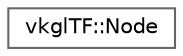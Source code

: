 digraph "Graphical Class Hierarchy"
{
 // LATEX_PDF_SIZE
  bgcolor="transparent";
  edge [fontname=Helvetica,fontsize=10,labelfontname=Helvetica,labelfontsize=10];
  node [fontname=Helvetica,fontsize=10,shape=box,height=0.2,width=0.4];
  rankdir="LR";
  Node0 [id="Node000000",label="vkglTF::Node",height=0.2,width=0.4,color="grey40", fillcolor="white", style="filled",URL="$structvkgl_t_f_1_1_node.html",tooltip=" "];
}
